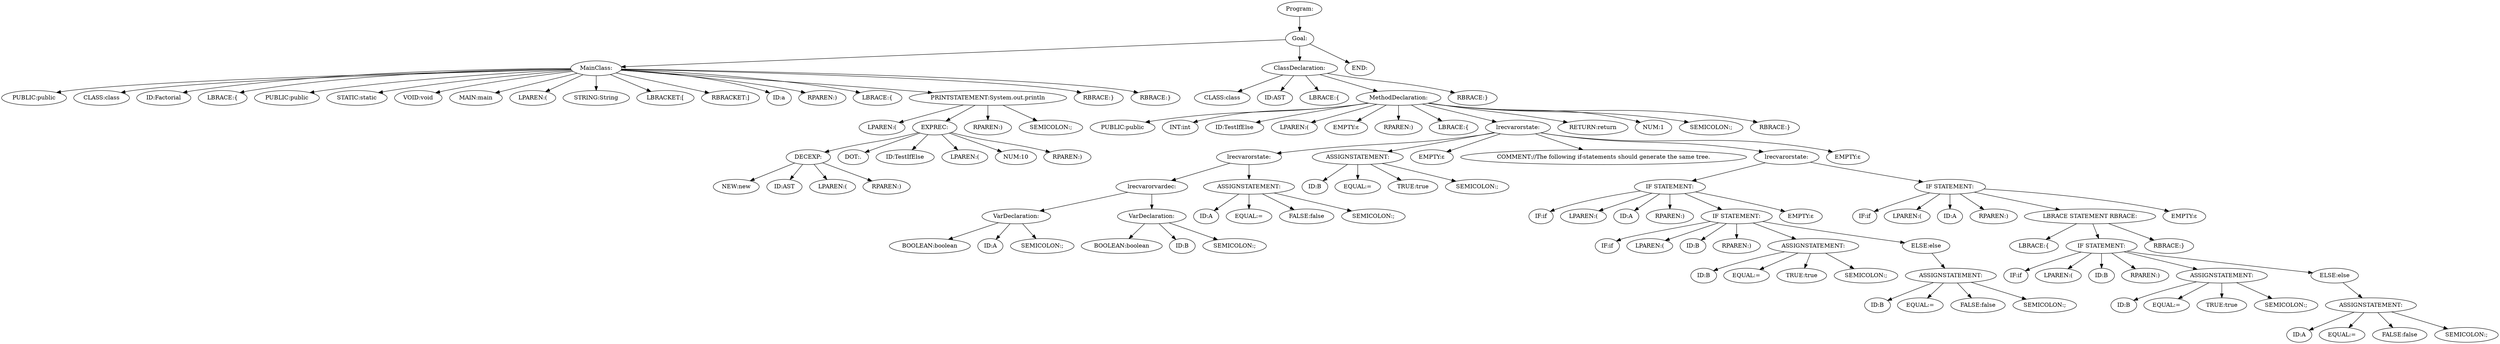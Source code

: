 digraph {
n0 [label="Program:"];
n1 [label="Goal:"];
n2 [label="MainClass:"];
n3 [label="PUBLIC:public"];
n2 -> n3
n4 [label="CLASS:class"];
n2 -> n4
n5 [label="ID:Factorial"];
n2 -> n5
n6 [label="LBRACE:{"];
n2 -> n6
n7 [label="PUBLIC:public"];
n2 -> n7
n8 [label="STATIC:static"];
n2 -> n8
n9 [label="VOID:void"];
n2 -> n9
n10 [label="MAIN:main"];
n2 -> n10
n11 [label="LPAREN:("];
n2 -> n11
n12 [label="STRING:String"];
n2 -> n12
n13 [label="LBRACKET:["];
n2 -> n13
n14 [label="RBRACKET:]"];
n2 -> n14
n15 [label="ID:a"];
n2 -> n15
n16 [label="RPAREN:)"];
n2 -> n16
n17 [label="LBRACE:{"];
n2 -> n17
n18 [label="PRINTSTATEMENT:System.out.println"];
n19 [label="LPAREN:("];
n18 -> n19
n20 [label="EXPREC:"];
n21 [label="DECEXP:"];
n22 [label="NEW:new"];
n21 -> n22
n23 [label="ID:AST"];
n21 -> n23
n24 [label="LPAREN:("];
n21 -> n24
n25 [label="RPAREN:)"];
n21 -> n25
n20 -> n21
n26 [label="DOT:."];
n20 -> n26
n27 [label="ID:TestIfElse"];
n20 -> n27
n28 [label="LPAREN:("];
n20 -> n28
n29 [label="NUM:10"];
n20 -> n29
n30 [label="RPAREN:)"];
n20 -> n30
n18 -> n20
n31 [label="RPAREN:)"];
n18 -> n31
n32 [label="SEMICOLON:;"];
n18 -> n32
n2 -> n18
n33 [label="RBRACE:}"];
n2 -> n33
n34 [label="RBRACE:}"];
n2 -> n34
n1 -> n2
n35 [label="ClassDeclaration:"];
n36 [label="CLASS:class"];
n35 -> n36
n37 [label="ID:AST"];
n35 -> n37
n38 [label="LBRACE:{"];
n35 -> n38
n39 [label="MethodDeclaration:"];
n40 [label="PUBLIC:public"];
n39 -> n40
n41 [label="INT:int"];
n39 -> n41
n42 [label="ID:TestIfElse"];
n39 -> n42
n43 [label="LPAREN:("];
n39 -> n43
n44 [label="EMPTY:ɛ"];
n39 -> n44
n45 [label="RPAREN:)"];
n39 -> n45
n46 [label="LBRACE:{"];
n39 -> n46
n47 [label="lrecvarorstate:"];
n48 [label="lrecvarorstate:"];
n49 [label="lrecvarorvardec:"];
n50 [label="VarDeclaration:"];
n51 [label="BOOLEAN:boolean"];
n50 -> n51
n52 [label="ID:A"];
n50 -> n52
n53 [label="SEMICOLON:;"];
n50 -> n53
n49 -> n50
n54 [label="VarDeclaration:"];
n55 [label="BOOLEAN:boolean"];
n54 -> n55
n56 [label="ID:B"];
n54 -> n56
n57 [label="SEMICOLON:;"];
n54 -> n57
n49 -> n54
n48 -> n49
n58 [label="ASSIGNSTATEMENT:"];
n59 [label="ID:A"];
n58 -> n59
n60 [label="EQUAL:="];
n58 -> n60
n61 [label="FALSE:false"];
n58 -> n61
n62 [label="SEMICOLON:;"];
n58 -> n62
n48 -> n58
n47 -> n48
n63 [label="ASSIGNSTATEMENT:"];
n64 [label="ID:B"];
n63 -> n64
n65 [label="EQUAL:="];
n63 -> n65
n66 [label="TRUE:true"];
n63 -> n66
n67 [label="SEMICOLON:;"];
n63 -> n67
n47 -> n63
n68 [label="EMPTY:ɛ"];
n47 -> n68
n69 [label="COMMENT://The following if-statements should generate the same tree."];
n47 -> n69
n70 [label="lrecvarorstate:"];
n71 [label="IF STATEMENT:"];
n72 [label="IF:if"];
n71 -> n72
n73 [label="LPAREN:("];
n71 -> n73
n74 [label="ID:A"];
n71 -> n74
n75 [label="RPAREN:)"];
n71 -> n75
n76 [label="IF STATEMENT:"];
n77 [label="IF:if"];
n76 -> n77
n78 [label="LPAREN:("];
n76 -> n78
n79 [label="ID:B"];
n76 -> n79
n80 [label="RPAREN:)"];
n76 -> n80
n81 [label="ASSIGNSTATEMENT:"];
n82 [label="ID:B"];
n81 -> n82
n83 [label="EQUAL:="];
n81 -> n83
n84 [label="TRUE:true"];
n81 -> n84
n85 [label="SEMICOLON:;"];
n81 -> n85
n76 -> n81
n86 [label="ELSE:else"];
n87 [label="ASSIGNSTATEMENT:"];
n88 [label="ID:B"];
n87 -> n88
n89 [label="EQUAL:="];
n87 -> n89
n90 [label="FALSE:false"];
n87 -> n90
n91 [label="SEMICOLON:;"];
n87 -> n91
n86 -> n87
n76 -> n86
n71 -> n76
n92 [label="EMPTY:ɛ"];
n71 -> n92
n70 -> n71
n93 [label="IF STATEMENT:"];
n94 [label="IF:if"];
n93 -> n94
n95 [label="LPAREN:("];
n93 -> n95
n96 [label="ID:A"];
n93 -> n96
n97 [label="RPAREN:)"];
n93 -> n97
n98 [label="LBRACE STATEMENT RBRACE:"];
n99 [label="LBRACE:{"];
n98 -> n99
n100 [label="IF STATEMENT:"];
n101 [label="IF:if"];
n100 -> n101
n102 [label="LPAREN:("];
n100 -> n102
n103 [label="ID:B"];
n100 -> n103
n104 [label="RPAREN:)"];
n100 -> n104
n105 [label="ASSIGNSTATEMENT:"];
n106 [label="ID:B"];
n105 -> n106
n107 [label="EQUAL:="];
n105 -> n107
n108 [label="TRUE:true"];
n105 -> n108
n109 [label="SEMICOLON:;"];
n105 -> n109
n100 -> n105
n110 [label="ELSE:else"];
n111 [label="ASSIGNSTATEMENT:"];
n112 [label="ID:A"];
n111 -> n112
n113 [label="EQUAL:="];
n111 -> n113
n114 [label="FALSE:false"];
n111 -> n114
n115 [label="SEMICOLON:;"];
n111 -> n115
n110 -> n111
n100 -> n110
n98 -> n100
n116 [label="RBRACE:}"];
n98 -> n116
n93 -> n98
n117 [label="EMPTY:ɛ"];
n93 -> n117
n70 -> n93
n47 -> n70
n118 [label="EMPTY:ɛ"];
n47 -> n118
n39 -> n47
n119 [label="RETURN:return"];
n39 -> n119
n120 [label="NUM:1"];
n39 -> n120
n121 [label="SEMICOLON:;"];
n39 -> n121
n122 [label="RBRACE:}"];
n39 -> n122
n35 -> n39
n123 [label="RBRACE:}"];
n35 -> n123
n1 -> n35
n124 [label="END:"];
n1 -> n124
n0 -> n1
}
